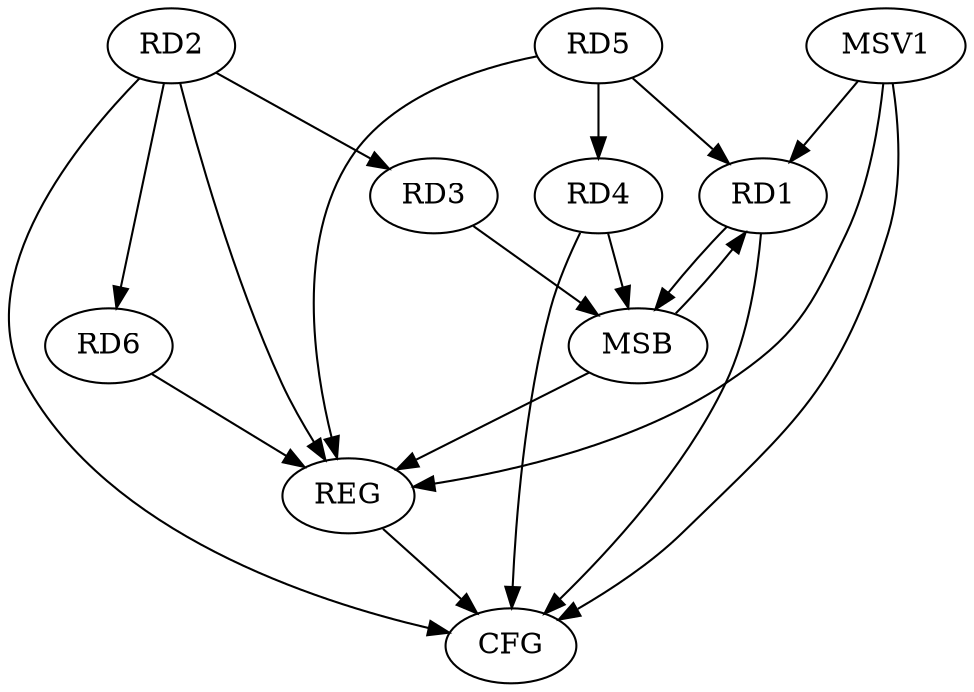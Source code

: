 strict digraph G {
  RD1 [ label="RD1" ];
  RD2 [ label="RD2" ];
  RD3 [ label="RD3" ];
  RD4 [ label="RD4" ];
  RD5 [ label="RD5" ];
  RD6 [ label="RD6" ];
  REG [ label="REG" ];
  MSB [ label="MSB" ];
  CFG [ label="CFG" ];
  MSV1 [ label="MSV1" ];
  RD5 -> RD1;
  RD2 -> RD3;
  RD2 -> RD6;
  RD5 -> RD4;
  RD2 -> REG;
  RD5 -> REG;
  RD6 -> REG;
  RD1 -> MSB;
  MSB -> REG;
  RD3 -> MSB;
  MSB -> RD1;
  RD4 -> MSB;
  RD2 -> CFG;
  RD1 -> CFG;
  RD4 -> CFG;
  REG -> CFG;
  MSV1 -> RD1;
  MSV1 -> REG;
  MSV1 -> CFG;
}
